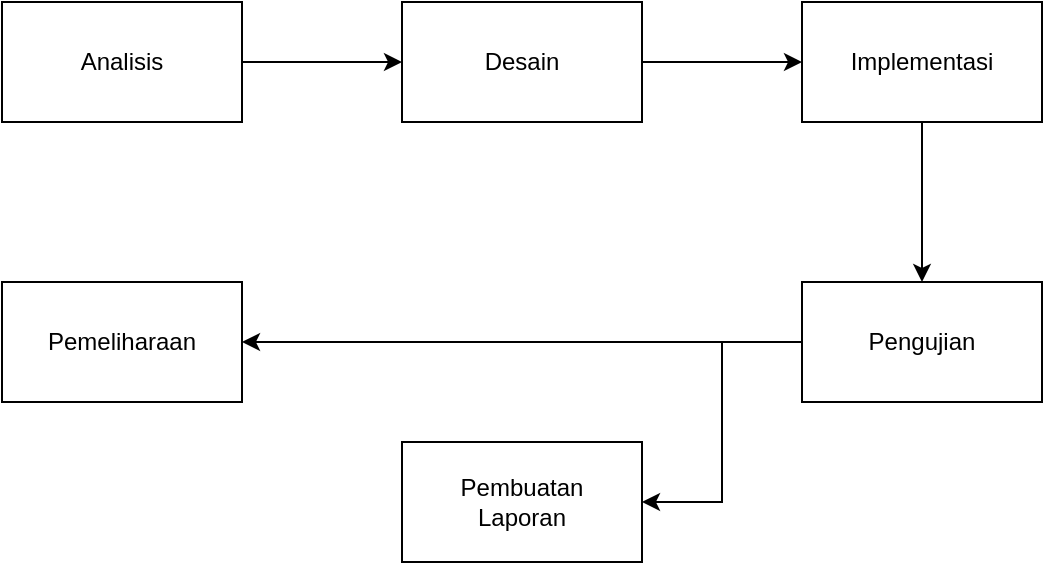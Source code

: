 <mxfile version="21.5.2" type="github">
  <diagram name="prosedur" id="k15jAyYDwGL_YBpCUJvA">
    <mxGraphModel dx="1210" dy="634" grid="1" gridSize="10" guides="1" tooltips="1" connect="1" arrows="1" fold="1" page="1" pageScale="1" pageWidth="850" pageHeight="1100" math="0" shadow="0">
      <root>
        <mxCell id="0" />
        <mxCell id="1" parent="0" />
        <mxCell id="BAe3vGqKPwnIPObpJoh3-3" value="" style="edgeStyle=orthogonalEdgeStyle;rounded=0;orthogonalLoop=1;jettySize=auto;html=1;" edge="1" parent="1" source="BAe3vGqKPwnIPObpJoh3-1" target="BAe3vGqKPwnIPObpJoh3-2">
          <mxGeometry relative="1" as="geometry" />
        </mxCell>
        <mxCell id="BAe3vGqKPwnIPObpJoh3-1" value="Analisis" style="rounded=0;whiteSpace=wrap;html=1;" vertex="1" parent="1">
          <mxGeometry x="120" y="100" width="120" height="60" as="geometry" />
        </mxCell>
        <mxCell id="BAe3vGqKPwnIPObpJoh3-5" value="" style="edgeStyle=orthogonalEdgeStyle;rounded=0;orthogonalLoop=1;jettySize=auto;html=1;" edge="1" parent="1" source="BAe3vGqKPwnIPObpJoh3-2" target="BAe3vGqKPwnIPObpJoh3-4">
          <mxGeometry relative="1" as="geometry" />
        </mxCell>
        <mxCell id="BAe3vGqKPwnIPObpJoh3-2" value="Desain" style="rounded=0;whiteSpace=wrap;html=1;" vertex="1" parent="1">
          <mxGeometry x="320" y="100" width="120" height="60" as="geometry" />
        </mxCell>
        <mxCell id="BAe3vGqKPwnIPObpJoh3-7" value="" style="edgeStyle=orthogonalEdgeStyle;rounded=0;orthogonalLoop=1;jettySize=auto;html=1;" edge="1" parent="1" source="BAe3vGqKPwnIPObpJoh3-4" target="BAe3vGqKPwnIPObpJoh3-6">
          <mxGeometry relative="1" as="geometry" />
        </mxCell>
        <mxCell id="BAe3vGqKPwnIPObpJoh3-4" value="Implementasi" style="rounded=0;whiteSpace=wrap;html=1;" vertex="1" parent="1">
          <mxGeometry x="520" y="100" width="120" height="60" as="geometry" />
        </mxCell>
        <mxCell id="BAe3vGqKPwnIPObpJoh3-9" value="" style="edgeStyle=orthogonalEdgeStyle;rounded=0;orthogonalLoop=1;jettySize=auto;html=1;" edge="1" parent="1" source="BAe3vGqKPwnIPObpJoh3-6" target="BAe3vGqKPwnIPObpJoh3-8">
          <mxGeometry relative="1" as="geometry" />
        </mxCell>
        <mxCell id="BAe3vGqKPwnIPObpJoh3-12" style="edgeStyle=orthogonalEdgeStyle;rounded=0;orthogonalLoop=1;jettySize=auto;html=1;entryX=1;entryY=0.5;entryDx=0;entryDy=0;" edge="1" parent="1" source="BAe3vGqKPwnIPObpJoh3-6" target="BAe3vGqKPwnIPObpJoh3-10">
          <mxGeometry relative="1" as="geometry" />
        </mxCell>
        <mxCell id="BAe3vGqKPwnIPObpJoh3-6" value="Pengujian" style="rounded=0;whiteSpace=wrap;html=1;" vertex="1" parent="1">
          <mxGeometry x="520" y="240" width="120" height="60" as="geometry" />
        </mxCell>
        <mxCell id="BAe3vGqKPwnIPObpJoh3-8" value="Pemeliharaan" style="rounded=0;whiteSpace=wrap;html=1;" vertex="1" parent="1">
          <mxGeometry x="120" y="240" width="120" height="60" as="geometry" />
        </mxCell>
        <mxCell id="BAe3vGqKPwnIPObpJoh3-10" value="Pembuatan&lt;br&gt;Laporan" style="rounded=0;whiteSpace=wrap;html=1;" vertex="1" parent="1">
          <mxGeometry x="320" y="320" width="120" height="60" as="geometry" />
        </mxCell>
      </root>
    </mxGraphModel>
  </diagram>
</mxfile>
